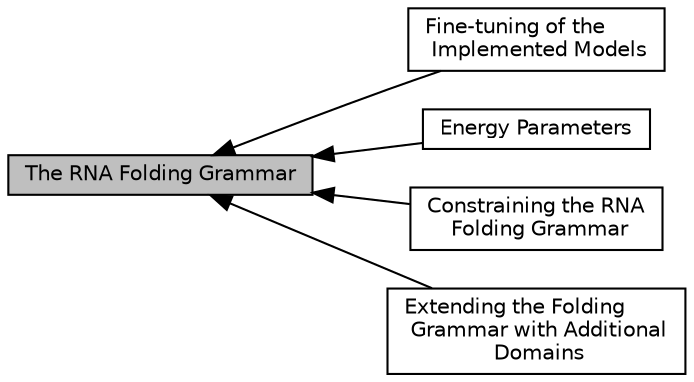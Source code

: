 digraph "The RNA Folding Grammar"
{
  bgcolor="transparent";
  edge [fontname="Helvetica",fontsize="10",labelfontname="Helvetica",labelfontsize="10"];
  node [fontname="Helvetica",fontsize="10",shape=box];
  rankdir=LR;
  Node1 [label="Fine-tuning of the\l Implemented Models",height=0.2,width=0.4,color="black",URL="$group__model__details.html",tooltip="Functions and data structures to fine-tune the implemented secondary structure evaluation model."];
  Node2 [label="Energy Parameters",height=0.2,width=0.4,color="black",URL="$group__energy__parameters.html",tooltip="All relevant functions to retrieve and copy pre-calculated energy parameter sets as well as reading/w..."];
  Node4 [label="Constraining the RNA\l Folding Grammar",height=0.2,width=0.4,color="black",URL="$group__constraints.html",tooltip="This module provides general functions that allow for an easy control of constrained secondary struct..."];
  Node0 [label="The RNA Folding Grammar",height=0.2,width=0.4,color="black", fillcolor="grey75", style="filled", fontcolor="black",tooltip="The RNA folding grammar as implemented in RNAlib."];
  Node3 [label="Extending the Folding\l Grammar with Additional\l Domains",height=0.2,width=0.4,color="black",URL="$group__domains.html",tooltip="This module covers simple and straight-forward extensions to the RNA folding grammar."];
  Node0->Node1 [shape=plaintext, dir="back", style="solid"];
  Node0->Node2 [shape=plaintext, dir="back", style="solid"];
  Node0->Node3 [shape=plaintext, dir="back", style="solid"];
  Node0->Node4 [shape=plaintext, dir="back", style="solid"];
}
